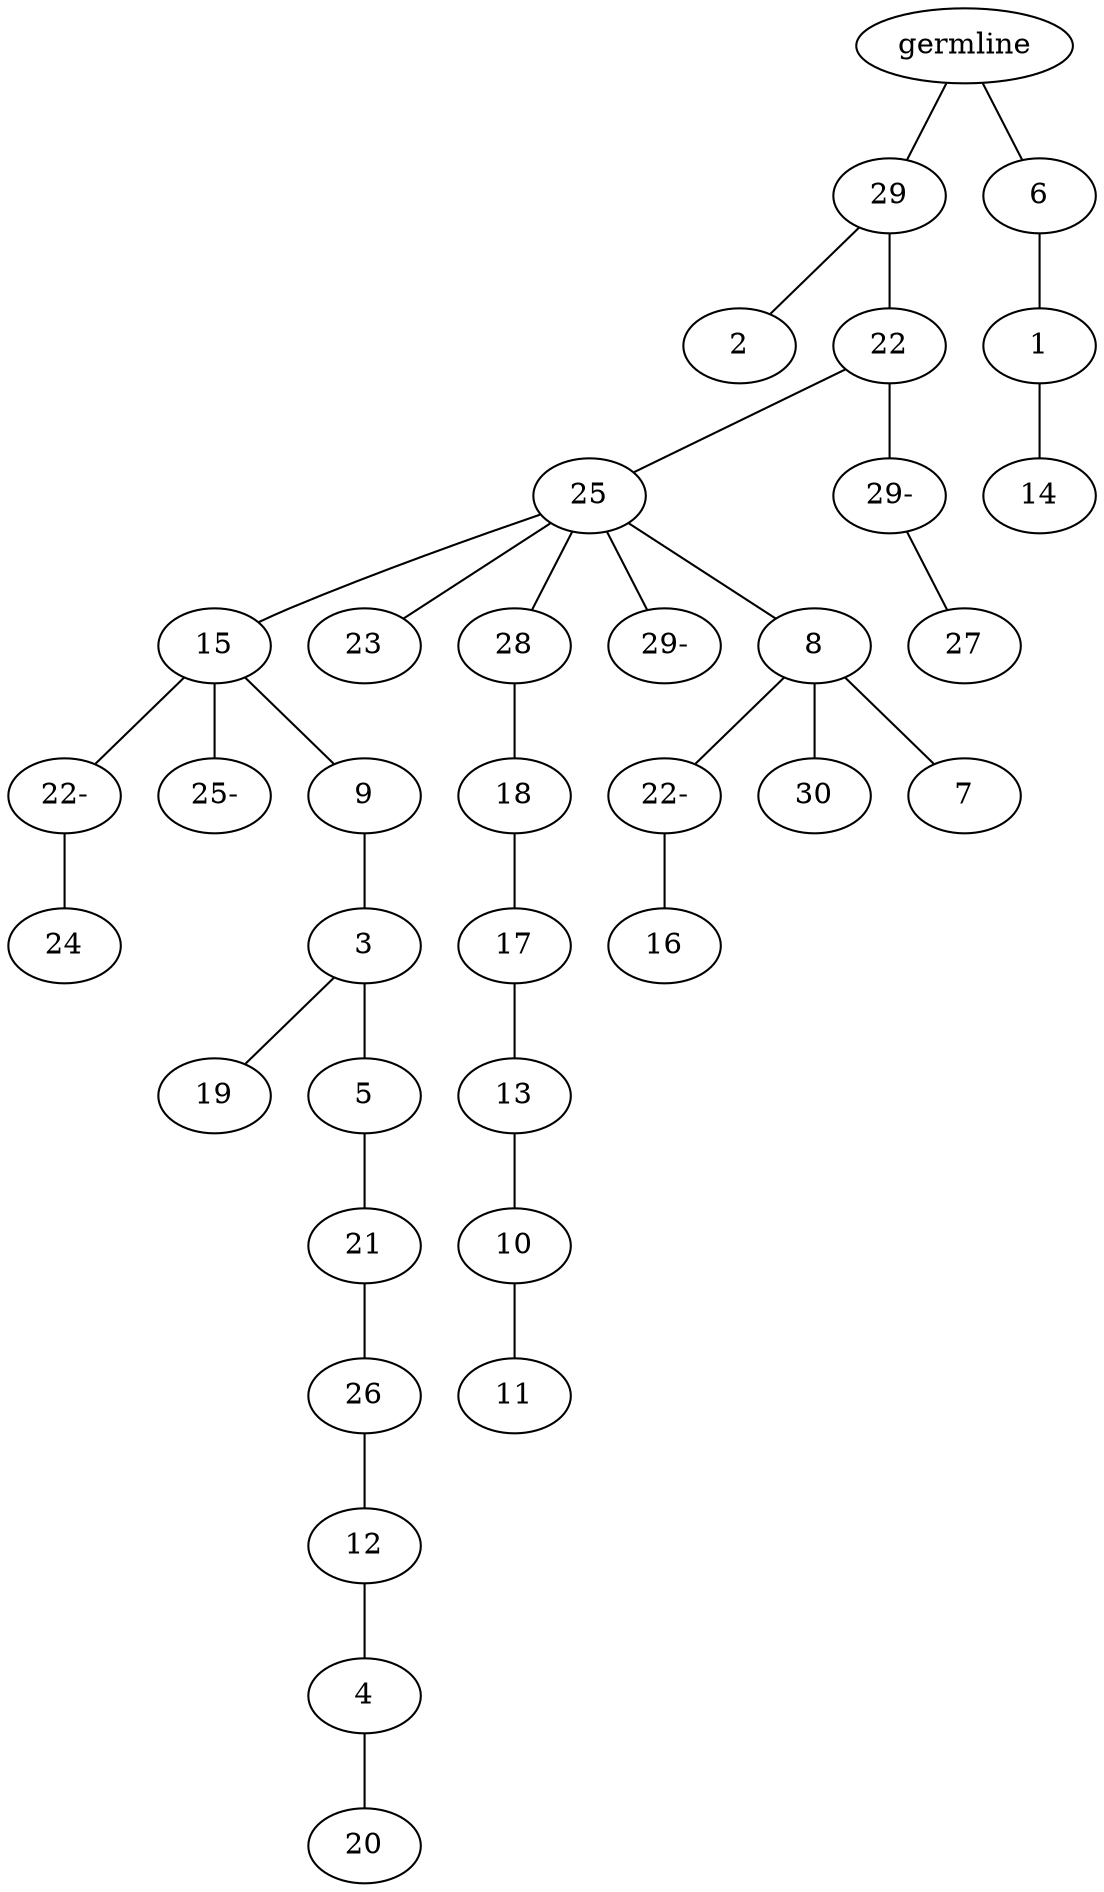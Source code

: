 graph tree {
    "140211288160864" [label="germline"];
    "140211303653328" [label="29"];
    "140211303650976" [label="2"];
    "140211303653040" [label="22"];
    "140211303926848" [label="25"];
    "140211303924208" [label="15"];
    "140211303926416" [label="22-"];
    "140211303924928" [label="24"];
    "140211303926320" [label="25-"];
    "140211303927232" [label="9"];
    "140211303927328" [label="3"];
    "140211303927472" [label="19"];
    "140211303924304" [label="5"];
    "140211303927088" [label="21"];
    "140211303925120" [label="26"];
    "140211303924448" [label="12"];
    "140211303924640" [label="4"];
    "140211303926800" [label="20"];
    "140211303926992" [label="23"];
    "140211303926656" [label="28"];
    "140211303925024" [label="18"];
    "140211303925072" [label="17"];
    "140211293148304" [label="13"];
    "140211293147344" [label="10"];
    "140211285335920" [label="11"];
    "140211303924400" [label="29-"];
    "140211303925456" [label="8"];
    "140211293147776" [label="22-"];
    "140211293147920" [label="16"];
    "140211293147200" [label="30"];
    "140211300138912" [label="7"];
    "140211303924976" [label="29-"];
    "140211293151088" [label="27"];
    "140211303651120" [label="6"];
    "140211303926032" [label="1"];
    "140211293148256" [label="14"];
    "140211288160864" -- "140211303653328";
    "140211288160864" -- "140211303651120";
    "140211303653328" -- "140211303650976";
    "140211303653328" -- "140211303653040";
    "140211303653040" -- "140211303926848";
    "140211303653040" -- "140211303924976";
    "140211303926848" -- "140211303924208";
    "140211303926848" -- "140211303926992";
    "140211303926848" -- "140211303926656";
    "140211303926848" -- "140211303924400";
    "140211303926848" -- "140211303925456";
    "140211303924208" -- "140211303926416";
    "140211303924208" -- "140211303926320";
    "140211303924208" -- "140211303927232";
    "140211303926416" -- "140211303924928";
    "140211303927232" -- "140211303927328";
    "140211303927328" -- "140211303927472";
    "140211303927328" -- "140211303924304";
    "140211303924304" -- "140211303927088";
    "140211303927088" -- "140211303925120";
    "140211303925120" -- "140211303924448";
    "140211303924448" -- "140211303924640";
    "140211303924640" -- "140211303926800";
    "140211303926656" -- "140211303925024";
    "140211303925024" -- "140211303925072";
    "140211303925072" -- "140211293148304";
    "140211293148304" -- "140211293147344";
    "140211293147344" -- "140211285335920";
    "140211303925456" -- "140211293147776";
    "140211303925456" -- "140211293147200";
    "140211303925456" -- "140211300138912";
    "140211293147776" -- "140211293147920";
    "140211303924976" -- "140211293151088";
    "140211303651120" -- "140211303926032";
    "140211303926032" -- "140211293148256";
}
